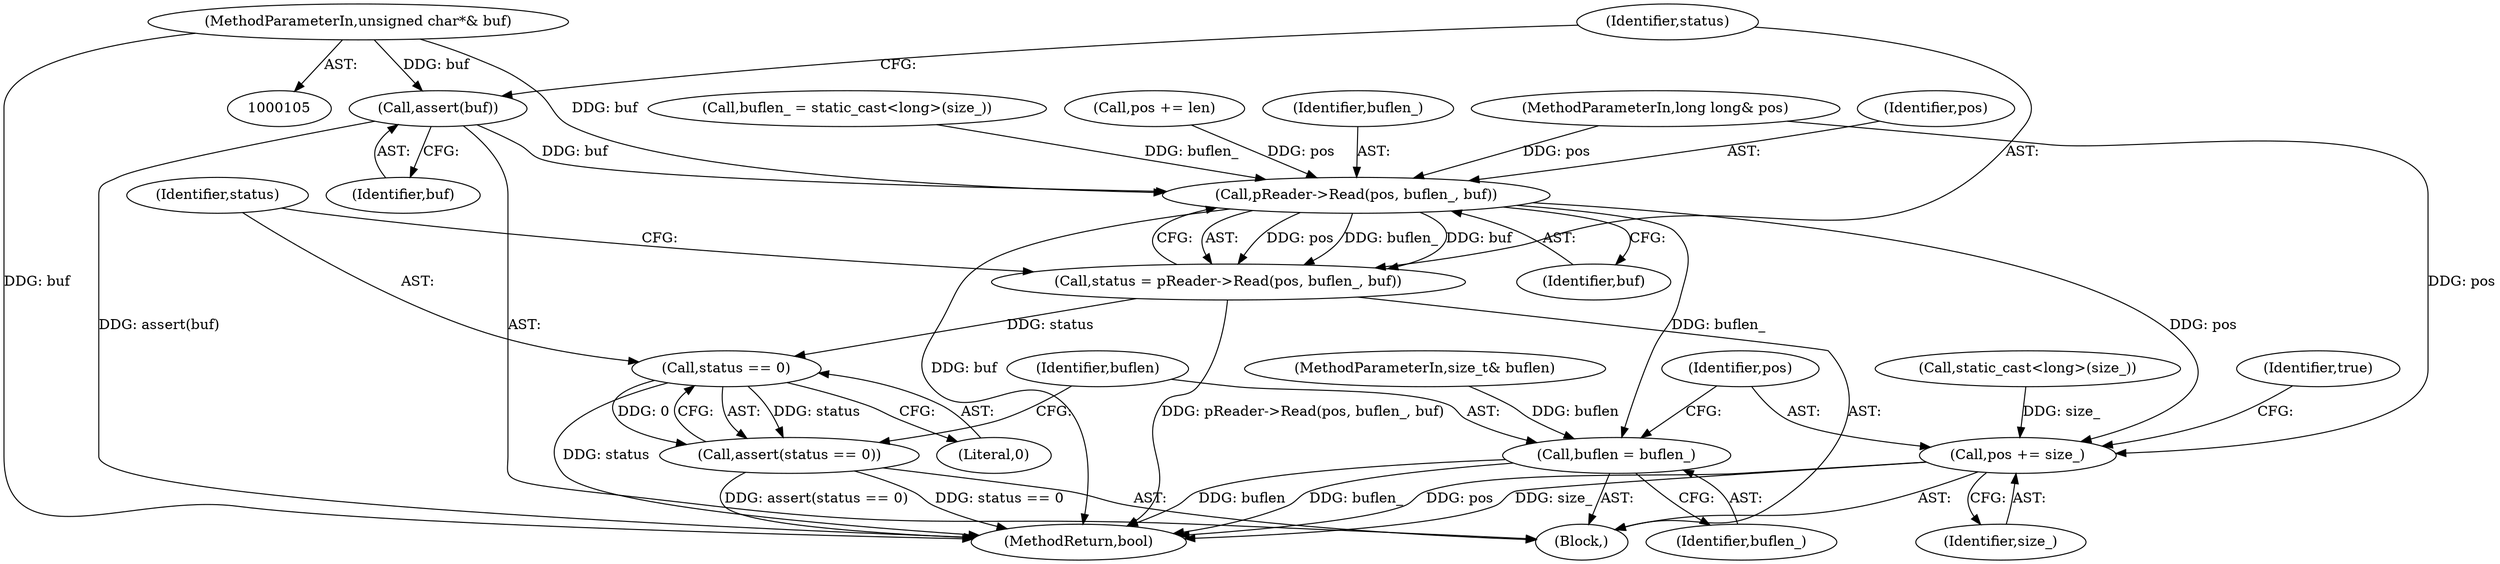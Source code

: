 digraph "0_Android_04839626ed859623901ebd3a5fd483982186b59d_161@API" {
"1000224" [label="(Call,assert(buf))"];
"1000109" [label="(MethodParameterIn,unsigned char*& buf)"];
"1000228" [label="(Call,pReader->Read(pos, buflen_, buf))"];
"1000226" [label="(Call,status = pReader->Read(pos, buflen_, buf))"];
"1000233" [label="(Call,status == 0)"];
"1000232" [label="(Call,assert(status == 0))"];
"1000236" [label="(Call,buflen = buflen_)"];
"1000239" [label="(Call,pos += size_)"];
"1000241" [label="(Identifier,size_)"];
"1000243" [label="(Identifier,true)"];
"1000231" [label="(Identifier,buf)"];
"1000232" [label="(Call,assert(status == 0))"];
"1000230" [label="(Identifier,buflen_)"];
"1000229" [label="(Identifier,pos)"];
"1000237" [label="(Identifier,buflen)"];
"1000235" [label="(Literal,0)"];
"1000227" [label="(Identifier,status)"];
"1000218" [label="(Call,buflen_ = static_cast<long>(size_))"];
"1000111" [label="(Block,)"];
"1000233" [label="(Call,status == 0)"];
"1000107" [label="(MethodParameterIn,long long& pos)"];
"1000225" [label="(Identifier,buf)"];
"1000224" [label="(Call,assert(buf))"];
"1000208" [label="(Call,pos += len)"];
"1000109" [label="(MethodParameterIn,unsigned char*& buf)"];
"1000226" [label="(Call,status = pReader->Read(pos, buflen_, buf))"];
"1000110" [label="(MethodParameterIn,size_t& buflen)"];
"1000244" [label="(MethodReturn,bool)"];
"1000236" [label="(Call,buflen = buflen_)"];
"1000240" [label="(Identifier,pos)"];
"1000220" [label="(Call,static_cast<long>(size_))"];
"1000228" [label="(Call,pReader->Read(pos, buflen_, buf))"];
"1000234" [label="(Identifier,status)"];
"1000238" [label="(Identifier,buflen_)"];
"1000239" [label="(Call,pos += size_)"];
"1000224" -> "1000111"  [label="AST: "];
"1000224" -> "1000225"  [label="CFG: "];
"1000225" -> "1000224"  [label="AST: "];
"1000227" -> "1000224"  [label="CFG: "];
"1000224" -> "1000244"  [label="DDG: assert(buf)"];
"1000109" -> "1000224"  [label="DDG: buf"];
"1000224" -> "1000228"  [label="DDG: buf"];
"1000109" -> "1000105"  [label="AST: "];
"1000109" -> "1000244"  [label="DDG: buf"];
"1000109" -> "1000228"  [label="DDG: buf"];
"1000228" -> "1000226"  [label="AST: "];
"1000228" -> "1000231"  [label="CFG: "];
"1000229" -> "1000228"  [label="AST: "];
"1000230" -> "1000228"  [label="AST: "];
"1000231" -> "1000228"  [label="AST: "];
"1000226" -> "1000228"  [label="CFG: "];
"1000228" -> "1000244"  [label="DDG: buf"];
"1000228" -> "1000226"  [label="DDG: pos"];
"1000228" -> "1000226"  [label="DDG: buflen_"];
"1000228" -> "1000226"  [label="DDG: buf"];
"1000107" -> "1000228"  [label="DDG: pos"];
"1000208" -> "1000228"  [label="DDG: pos"];
"1000218" -> "1000228"  [label="DDG: buflen_"];
"1000228" -> "1000236"  [label="DDG: buflen_"];
"1000228" -> "1000239"  [label="DDG: pos"];
"1000226" -> "1000111"  [label="AST: "];
"1000227" -> "1000226"  [label="AST: "];
"1000234" -> "1000226"  [label="CFG: "];
"1000226" -> "1000244"  [label="DDG: pReader->Read(pos, buflen_, buf)"];
"1000226" -> "1000233"  [label="DDG: status"];
"1000233" -> "1000232"  [label="AST: "];
"1000233" -> "1000235"  [label="CFG: "];
"1000234" -> "1000233"  [label="AST: "];
"1000235" -> "1000233"  [label="AST: "];
"1000232" -> "1000233"  [label="CFG: "];
"1000233" -> "1000244"  [label="DDG: status"];
"1000233" -> "1000232"  [label="DDG: status"];
"1000233" -> "1000232"  [label="DDG: 0"];
"1000232" -> "1000111"  [label="AST: "];
"1000237" -> "1000232"  [label="CFG: "];
"1000232" -> "1000244"  [label="DDG: status == 0"];
"1000232" -> "1000244"  [label="DDG: assert(status == 0)"];
"1000236" -> "1000111"  [label="AST: "];
"1000236" -> "1000238"  [label="CFG: "];
"1000237" -> "1000236"  [label="AST: "];
"1000238" -> "1000236"  [label="AST: "];
"1000240" -> "1000236"  [label="CFG: "];
"1000236" -> "1000244"  [label="DDG: buflen"];
"1000236" -> "1000244"  [label="DDG: buflen_"];
"1000110" -> "1000236"  [label="DDG: buflen"];
"1000239" -> "1000111"  [label="AST: "];
"1000239" -> "1000241"  [label="CFG: "];
"1000240" -> "1000239"  [label="AST: "];
"1000241" -> "1000239"  [label="AST: "];
"1000243" -> "1000239"  [label="CFG: "];
"1000239" -> "1000244"  [label="DDG: pos"];
"1000239" -> "1000244"  [label="DDG: size_"];
"1000220" -> "1000239"  [label="DDG: size_"];
"1000107" -> "1000239"  [label="DDG: pos"];
}
